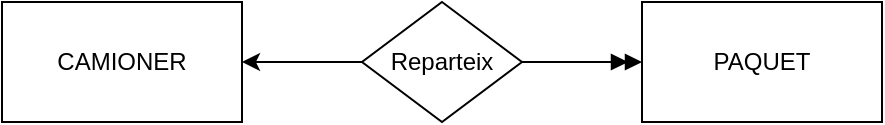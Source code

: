 <mxfile version="15.4.0" type="github">
  <diagram id="NCS5fsaMrwW40-HjUxwn" name="Page-1">
    <mxGraphModel dx="549" dy="332" grid="1" gridSize="10" guides="1" tooltips="1" connect="1" arrows="1" fold="1" page="1" pageScale="1" pageWidth="827" pageHeight="1169" math="0" shadow="0">
      <root>
        <mxCell id="0" />
        <mxCell id="1" parent="0" />
        <mxCell id="rF3KOP-z4oXcImILUK9P-1" value="CAMIONER" style="rounded=0;whiteSpace=wrap;html=1;" vertex="1" parent="1">
          <mxGeometry x="120" y="190" width="120" height="60" as="geometry" />
        </mxCell>
        <mxCell id="rF3KOP-z4oXcImILUK9P-2" value="PAQUET" style="rounded=0;whiteSpace=wrap;html=1;" vertex="1" parent="1">
          <mxGeometry x="440" y="190" width="120" height="60" as="geometry" />
        </mxCell>
        <mxCell id="rF3KOP-z4oXcImILUK9P-4" style="edgeStyle=orthogonalEdgeStyle;rounded=0;orthogonalLoop=1;jettySize=auto;html=1;entryX=1;entryY=0.5;entryDx=0;entryDy=0;" edge="1" parent="1" source="rF3KOP-z4oXcImILUK9P-3" target="rF3KOP-z4oXcImILUK9P-1">
          <mxGeometry relative="1" as="geometry" />
        </mxCell>
        <mxCell id="rF3KOP-z4oXcImILUK9P-5" style="edgeStyle=orthogonalEdgeStyle;rounded=0;orthogonalLoop=1;jettySize=auto;html=1;entryX=0;entryY=0.5;entryDx=0;entryDy=0;endArrow=doubleBlock;endFill=1;" edge="1" parent="1" source="rF3KOP-z4oXcImILUK9P-3" target="rF3KOP-z4oXcImILUK9P-2">
          <mxGeometry relative="1" as="geometry" />
        </mxCell>
        <mxCell id="rF3KOP-z4oXcImILUK9P-3" value="Reparteix" style="rhombus;whiteSpace=wrap;html=1;" vertex="1" parent="1">
          <mxGeometry x="300" y="190" width="80" height="60" as="geometry" />
        </mxCell>
      </root>
    </mxGraphModel>
  </diagram>
</mxfile>
